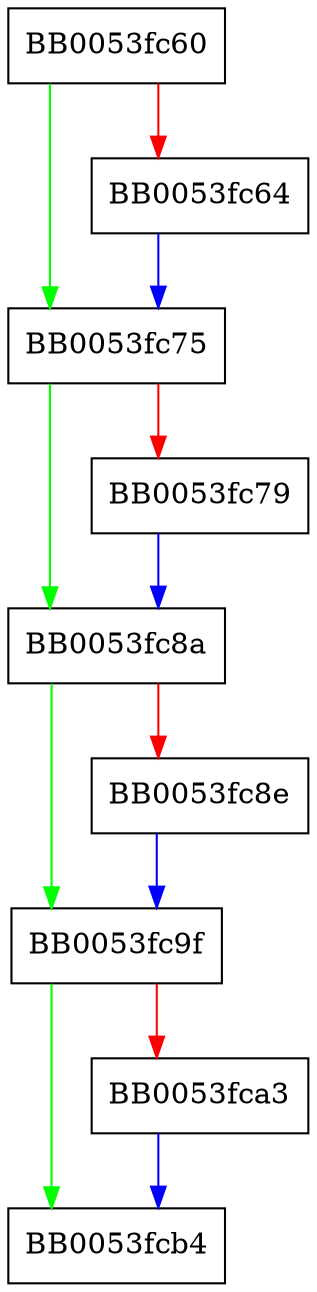 digraph BN_set_params {
  node [shape="box"];
  graph [splines=ortho];
  BB0053fc60 -> BB0053fc75 [color="green"];
  BB0053fc60 -> BB0053fc64 [color="red"];
  BB0053fc64 -> BB0053fc75 [color="blue"];
  BB0053fc75 -> BB0053fc8a [color="green"];
  BB0053fc75 -> BB0053fc79 [color="red"];
  BB0053fc79 -> BB0053fc8a [color="blue"];
  BB0053fc8a -> BB0053fc9f [color="green"];
  BB0053fc8a -> BB0053fc8e [color="red"];
  BB0053fc8e -> BB0053fc9f [color="blue"];
  BB0053fc9f -> BB0053fcb4 [color="green"];
  BB0053fc9f -> BB0053fca3 [color="red"];
  BB0053fca3 -> BB0053fcb4 [color="blue"];
}